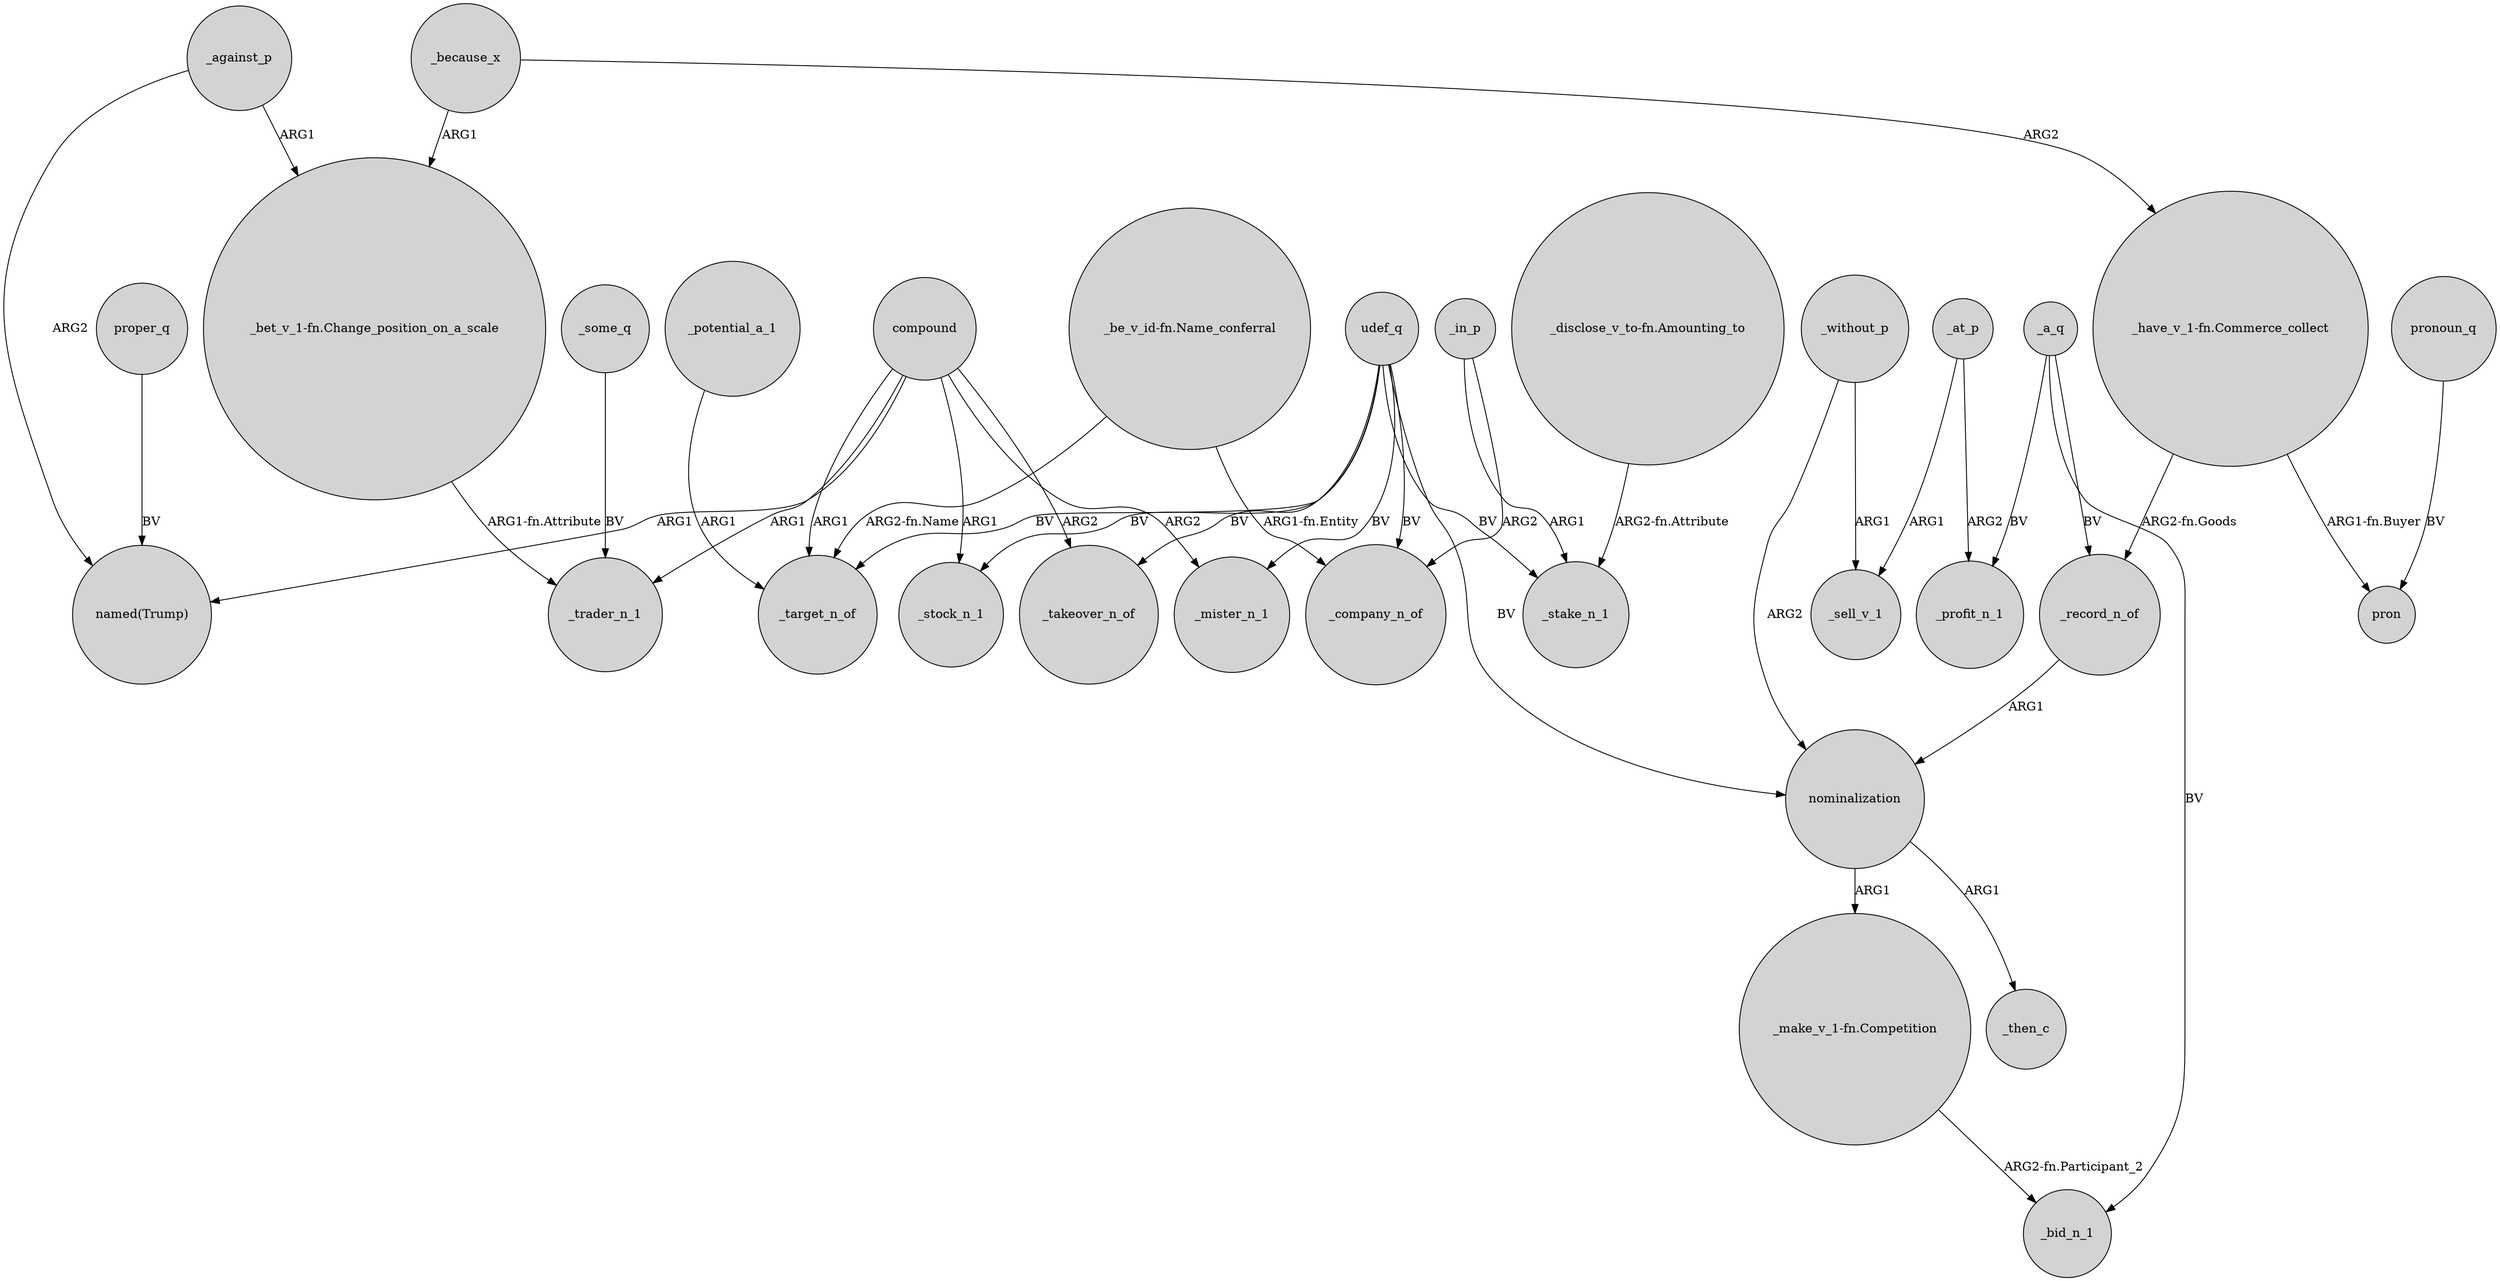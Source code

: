 digraph {
	node [shape=circle style=filled]
	_in_p -> _company_n_of [label=ARG2]
	_a_q -> _bid_n_1 [label=BV]
	compound -> _target_n_of [label=ARG1]
	_some_q -> _trader_n_1 [label=BV]
	_a_q -> _record_n_of [label=BV]
	_against_p -> "named(Trump)" [label=ARG2]
	compound -> _mister_n_1 [label=ARG2]
	_at_p -> _sell_v_1 [label=ARG1]
	"_be_v_id-fn.Name_conferral" -> _company_n_of [label="ARG1-fn.Entity"]
	compound -> "named(Trump)" [label=ARG1]
	"_have_v_1-fn.Commerce_collect" -> _record_n_of [label="ARG2-fn.Goods"]
	compound -> _trader_n_1 [label=ARG1]
	"_disclose_v_to-fn.Amounting_to" -> _stake_n_1 [label="ARG2-fn.Attribute"]
	udef_q -> nominalization [label=BV]
	"_have_v_1-fn.Commerce_collect" -> pron [label="ARG1-fn.Buyer"]
	udef_q -> _mister_n_1 [label=BV]
	_without_p -> _sell_v_1 [label=ARG1]
	compound -> _stock_n_1 [label=ARG1]
	pronoun_q -> pron [label=BV]
	udef_q -> _takeover_n_of [label=BV]
	udef_q -> _stock_n_1 [label=BV]
	_because_x -> "_bet_v_1-fn.Change_position_on_a_scale" [label=ARG1]
	udef_q -> _target_n_of [label=BV]
	"_be_v_id-fn.Name_conferral" -> _target_n_of [label="ARG2-fn.Name"]
	_at_p -> _profit_n_1 [label=ARG2]
	udef_q -> _company_n_of [label=BV]
	udef_q -> _stake_n_1 [label=BV]
	_potential_a_1 -> _target_n_of [label=ARG1]
	"_bet_v_1-fn.Change_position_on_a_scale" -> _trader_n_1 [label="ARG1-fn.Attribute"]
	nominalization -> "_make_v_1-fn.Competition" [label=ARG1]
	proper_q -> "named(Trump)" [label=BV]
	_because_x -> "_have_v_1-fn.Commerce_collect" [label=ARG2]
	compound -> _takeover_n_of [label=ARG2]
	_a_q -> _profit_n_1 [label=BV]
	"_make_v_1-fn.Competition" -> _bid_n_1 [label="ARG2-fn.Participant_2"]
	_against_p -> "_bet_v_1-fn.Change_position_on_a_scale" [label=ARG1]
	_in_p -> _stake_n_1 [label=ARG1]
	_record_n_of -> nominalization [label=ARG1]
	nominalization -> _then_c [label=ARG1]
	_without_p -> nominalization [label=ARG2]
}
